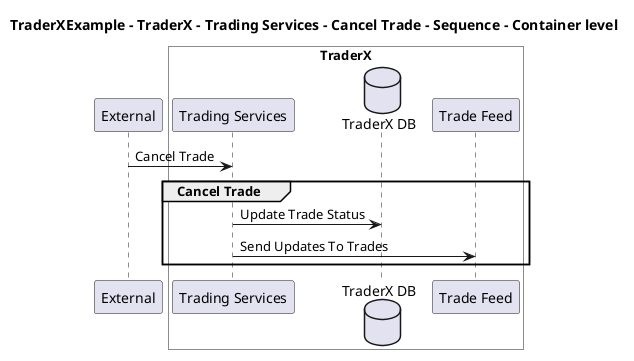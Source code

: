 @startuml

title TraderXExample - TraderX - Trading Services - Cancel Trade - Sequence - Container level

participant "External" as C4InterFlow.SoftwareSystems.ExternalSystem

box "TraderX" #White
    participant "Trading Services" as TraderXExample.SoftwareSystems.TraderX.Containers.TradingServices
    database "TraderX DB" as TraderXExample.SoftwareSystems.TraderX.Containers.TraderXDB
    participant "Trade Feed" as TraderXExample.SoftwareSystems.TraderX.Containers.TradeFeed
end box


C4InterFlow.SoftwareSystems.ExternalSystem -> TraderXExample.SoftwareSystems.TraderX.Containers.TradingServices : Cancel Trade
group Cancel Trade
TraderXExample.SoftwareSystems.TraderX.Containers.TradingServices -> TraderXExample.SoftwareSystems.TraderX.Containers.TraderXDB : Update Trade Status
TraderXExample.SoftwareSystems.TraderX.Containers.TradingServices -> TraderXExample.SoftwareSystems.TraderX.Containers.TradeFeed : Send Updates To Trades
end


@enduml
